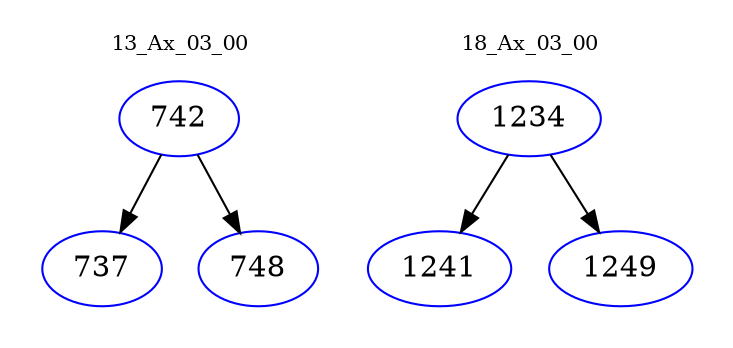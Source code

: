 digraph{
subgraph cluster_0 {
color = white
label = "13_Ax_03_00";
fontsize=10;
T0_742 [label="742", color="blue"]
T0_742 -> T0_737 [color="black"]
T0_737 [label="737", color="blue"]
T0_742 -> T0_748 [color="black"]
T0_748 [label="748", color="blue"]
}
subgraph cluster_1 {
color = white
label = "18_Ax_03_00";
fontsize=10;
T1_1234 [label="1234", color="blue"]
T1_1234 -> T1_1241 [color="black"]
T1_1241 [label="1241", color="blue"]
T1_1234 -> T1_1249 [color="black"]
T1_1249 [label="1249", color="blue"]
}
}
